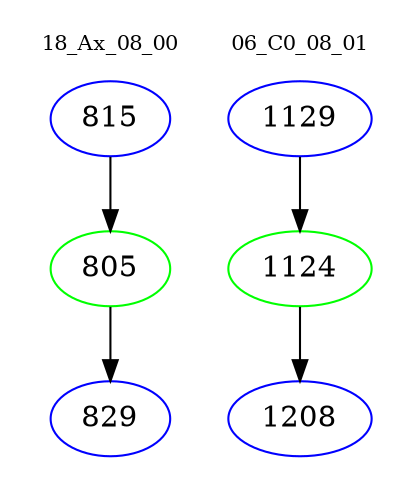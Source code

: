 digraph{
subgraph cluster_0 {
color = white
label = "18_Ax_08_00";
fontsize=10;
T0_815 [label="815", color="blue"]
T0_815 -> T0_805 [color="black"]
T0_805 [label="805", color="green"]
T0_805 -> T0_829 [color="black"]
T0_829 [label="829", color="blue"]
}
subgraph cluster_1 {
color = white
label = "06_C0_08_01";
fontsize=10;
T1_1129 [label="1129", color="blue"]
T1_1129 -> T1_1124 [color="black"]
T1_1124 [label="1124", color="green"]
T1_1124 -> T1_1208 [color="black"]
T1_1208 [label="1208", color="blue"]
}
}
